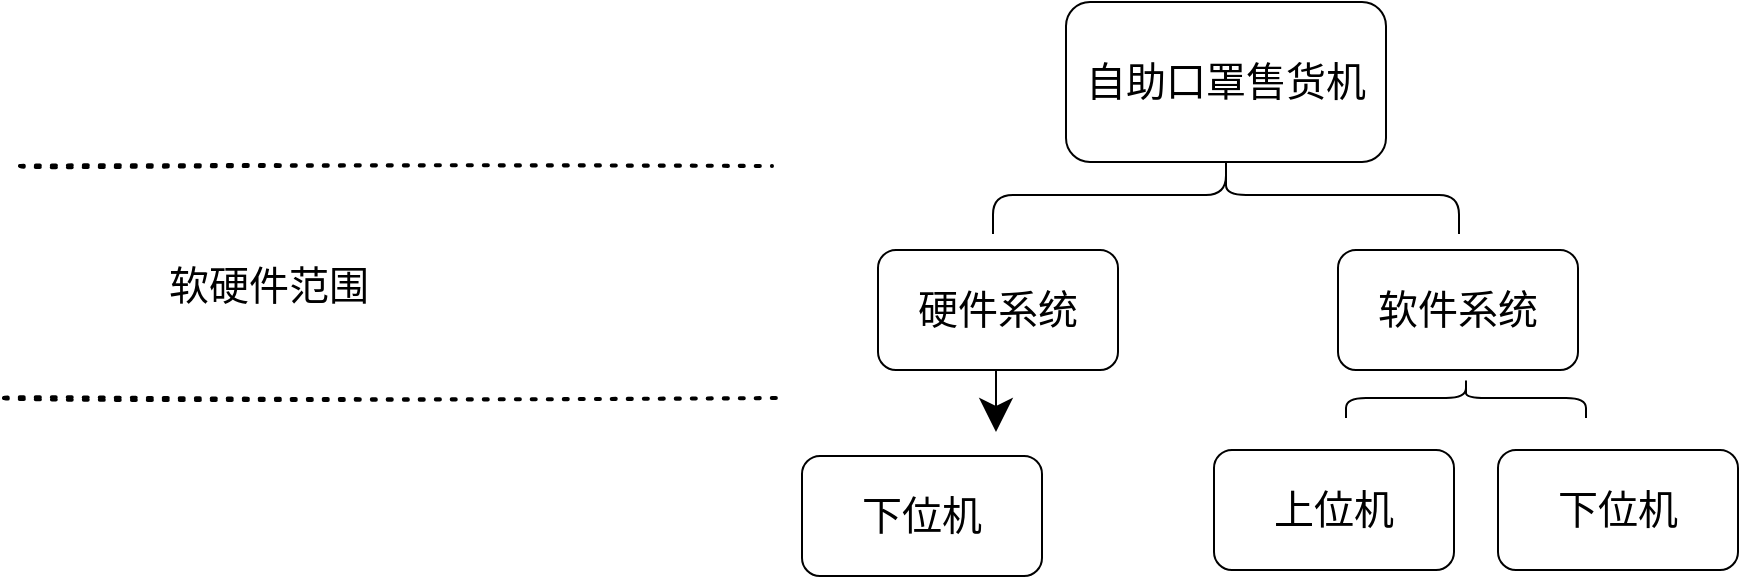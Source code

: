 <mxfile version="14.7.4" type="github">
  <diagram id="9EMvskjH2FNvZDOY8kx9" name="第 1 页">
    <mxGraphModel dx="2575" dy="1032" grid="0" gridSize="10" guides="1" tooltips="1" connect="1" arrows="1" fold="1" page="0" pageScale="1" pageWidth="827" pageHeight="1169" math="0" shadow="0">
      <root>
        <mxCell id="0" />
        <mxCell id="1" parent="0" />
        <mxCell id="6T7OkVMTFzllAM_vjtmO-1" value="自助口罩售货机" style="whiteSpace=wrap;html=1;hachureGap=4;pointerEvents=0;fontFamily=Architects Daughter;fontSource=https%3A%2F%2Ffonts.googleapis.com%2Fcss%3Ffamily%3DArchitects%2BDaughter;fontSize=20;rounded=1;" vertex="1" parent="1">
          <mxGeometry x="119" y="323" width="160" height="80" as="geometry" />
        </mxCell>
        <mxCell id="6T7OkVMTFzllAM_vjtmO-2" value="" style="shape=curlyBracket;whiteSpace=wrap;html=1;rounded=1;flipH=1;sketch=0;hachureGap=4;pointerEvents=0;fontFamily=Architects Daughter;fontSource=https%3A%2F%2Ffonts.googleapis.com%2Fcss%3Ffamily%3DArchitects%2BDaughter;fontSize=20;rotation=-90;" vertex="1" parent="1">
          <mxGeometry x="179.5" y="303" width="39" height="233" as="geometry" />
        </mxCell>
        <mxCell id="6T7OkVMTFzllAM_vjtmO-3" value="硬件系统" style="rounded=1;whiteSpace=wrap;html=1;sketch=0;hachureGap=4;pointerEvents=0;fontFamily=Architects Daughter;fontSource=https%3A%2F%2Ffonts.googleapis.com%2Fcss%3Ffamily%3DArchitects%2BDaughter;fontSize=20;" vertex="1" parent="1">
          <mxGeometry x="25" y="447" width="120" height="60" as="geometry" />
        </mxCell>
        <mxCell id="6T7OkVMTFzllAM_vjtmO-4" value="软件系统" style="rounded=1;whiteSpace=wrap;html=1;sketch=0;hachureGap=4;pointerEvents=0;fontFamily=Architects Daughter;fontSource=https%3A%2F%2Ffonts.googleapis.com%2Fcss%3Ffamily%3DArchitects%2BDaughter;fontSize=20;" vertex="1" parent="1">
          <mxGeometry x="255" y="447" width="120" height="60" as="geometry" />
        </mxCell>
        <mxCell id="6T7OkVMTFzllAM_vjtmO-7" value="下位机" style="rounded=1;whiteSpace=wrap;html=1;sketch=0;hachureGap=4;pointerEvents=0;fontFamily=Architects Daughter;fontSource=https%3A%2F%2Ffonts.googleapis.com%2Fcss%3Ffamily%3DArchitects%2BDaughter;fontSize=20;" vertex="1" parent="1">
          <mxGeometry x="-13" y="550" width="120" height="60" as="geometry" />
        </mxCell>
        <mxCell id="6T7OkVMTFzllAM_vjtmO-9" value="" style="endArrow=none;dashed=1;html=1;dashPattern=1 3;strokeWidth=2;rounded=0;sketch=1;fontFamily=Architects Daughter;fontSource=https%3A%2F%2Ffonts.googleapis.com%2Fcss%3Ffamily%3DArchitects%2BDaughter;fontSize=20;startSize=14;endSize=14;sourcePerimeterSpacing=8;targetPerimeterSpacing=8;edgeStyle=none;curved=1;" edge="1" parent="1">
          <mxGeometry width="50" height="50" relative="1" as="geometry">
            <mxPoint x="-404" y="405" as="sourcePoint" />
            <mxPoint x="-28" y="405" as="targetPoint" />
          </mxGeometry>
        </mxCell>
        <mxCell id="6T7OkVMTFzllAM_vjtmO-10" value="" style="endArrow=none;dashed=1;html=1;dashPattern=1 3;strokeWidth=2;rounded=0;sketch=1;fontFamily=Architects Daughter;fontSource=https%3A%2F%2Ffonts.googleapis.com%2Fcss%3Ffamily%3DArchitects%2BDaughter;fontSize=20;startSize=14;endSize=14;sourcePerimeterSpacing=8;targetPerimeterSpacing=8;edgeStyle=none;curved=1;" edge="1" parent="1">
          <mxGeometry width="50" height="50" relative="1" as="geometry">
            <mxPoint x="-412" y="521" as="sourcePoint" />
            <mxPoint x="-24" y="521" as="targetPoint" />
          </mxGeometry>
        </mxCell>
        <mxCell id="6T7OkVMTFzllAM_vjtmO-11" value="软硬件范围" style="text;html=1;align=center;verticalAlign=middle;resizable=0;points=[];autosize=1;strokeColor=none;rounded=1;sketch=0;hachureGap=4;pointerEvents=0;fontFamily=Architects Daughter;fontSource=https%3A%2F%2Ffonts.googleapis.com%2Fcss%3Ffamily%3DArchitects%2BDaughter;fontSize=20;" vertex="1" parent="1">
          <mxGeometry x="-335" y="451" width="110" height="27" as="geometry" />
        </mxCell>
        <mxCell id="6T7OkVMTFzllAM_vjtmO-12" value="" style="endArrow=classic;html=1;rounded=0;sketch=0;fontFamily=Architects Daughter;fontSource=https%3A%2F%2Ffonts.googleapis.com%2Fcss%3Ffamily%3DArchitects%2BDaughter;fontSize=20;startSize=14;endSize=14;sourcePerimeterSpacing=8;targetPerimeterSpacing=8;edgeStyle=none;curved=1;" edge="1" parent="1">
          <mxGeometry width="50" height="50" relative="1" as="geometry">
            <mxPoint x="84" y="507" as="sourcePoint" />
            <mxPoint x="84" y="538" as="targetPoint" />
          </mxGeometry>
        </mxCell>
        <mxCell id="6T7OkVMTFzllAM_vjtmO-14" value="上位机" style="rounded=1;whiteSpace=wrap;html=1;sketch=0;hachureGap=4;pointerEvents=0;fontFamily=Architects Daughter;fontSource=https%3A%2F%2Ffonts.googleapis.com%2Fcss%3Ffamily%3DArchitects%2BDaughter;fontSize=20;" vertex="1" parent="1">
          <mxGeometry x="193" y="547" width="120" height="60" as="geometry" />
        </mxCell>
        <mxCell id="6T7OkVMTFzllAM_vjtmO-15" value="下位机" style="rounded=1;whiteSpace=wrap;html=1;sketch=0;hachureGap=4;pointerEvents=0;fontFamily=Architects Daughter;fontSource=https%3A%2F%2Ffonts.googleapis.com%2Fcss%3Ffamily%3DArchitects%2BDaughter;fontSize=20;" vertex="1" parent="1">
          <mxGeometry x="335" y="547" width="120" height="60" as="geometry" />
        </mxCell>
        <mxCell id="6T7OkVMTFzllAM_vjtmO-19" value="" style="shape=curlyBracket;whiteSpace=wrap;html=1;rounded=1;flipH=1;sketch=0;hachureGap=4;pointerEvents=0;fontFamily=Architects Daughter;fontSource=https%3A%2F%2Ffonts.googleapis.com%2Fcss%3Ffamily%3DArchitects%2BDaughter;fontSize=20;rotation=-90;" vertex="1" parent="1">
          <mxGeometry x="309" y="461" width="20" height="120" as="geometry" />
        </mxCell>
      </root>
    </mxGraphModel>
  </diagram>
</mxfile>
